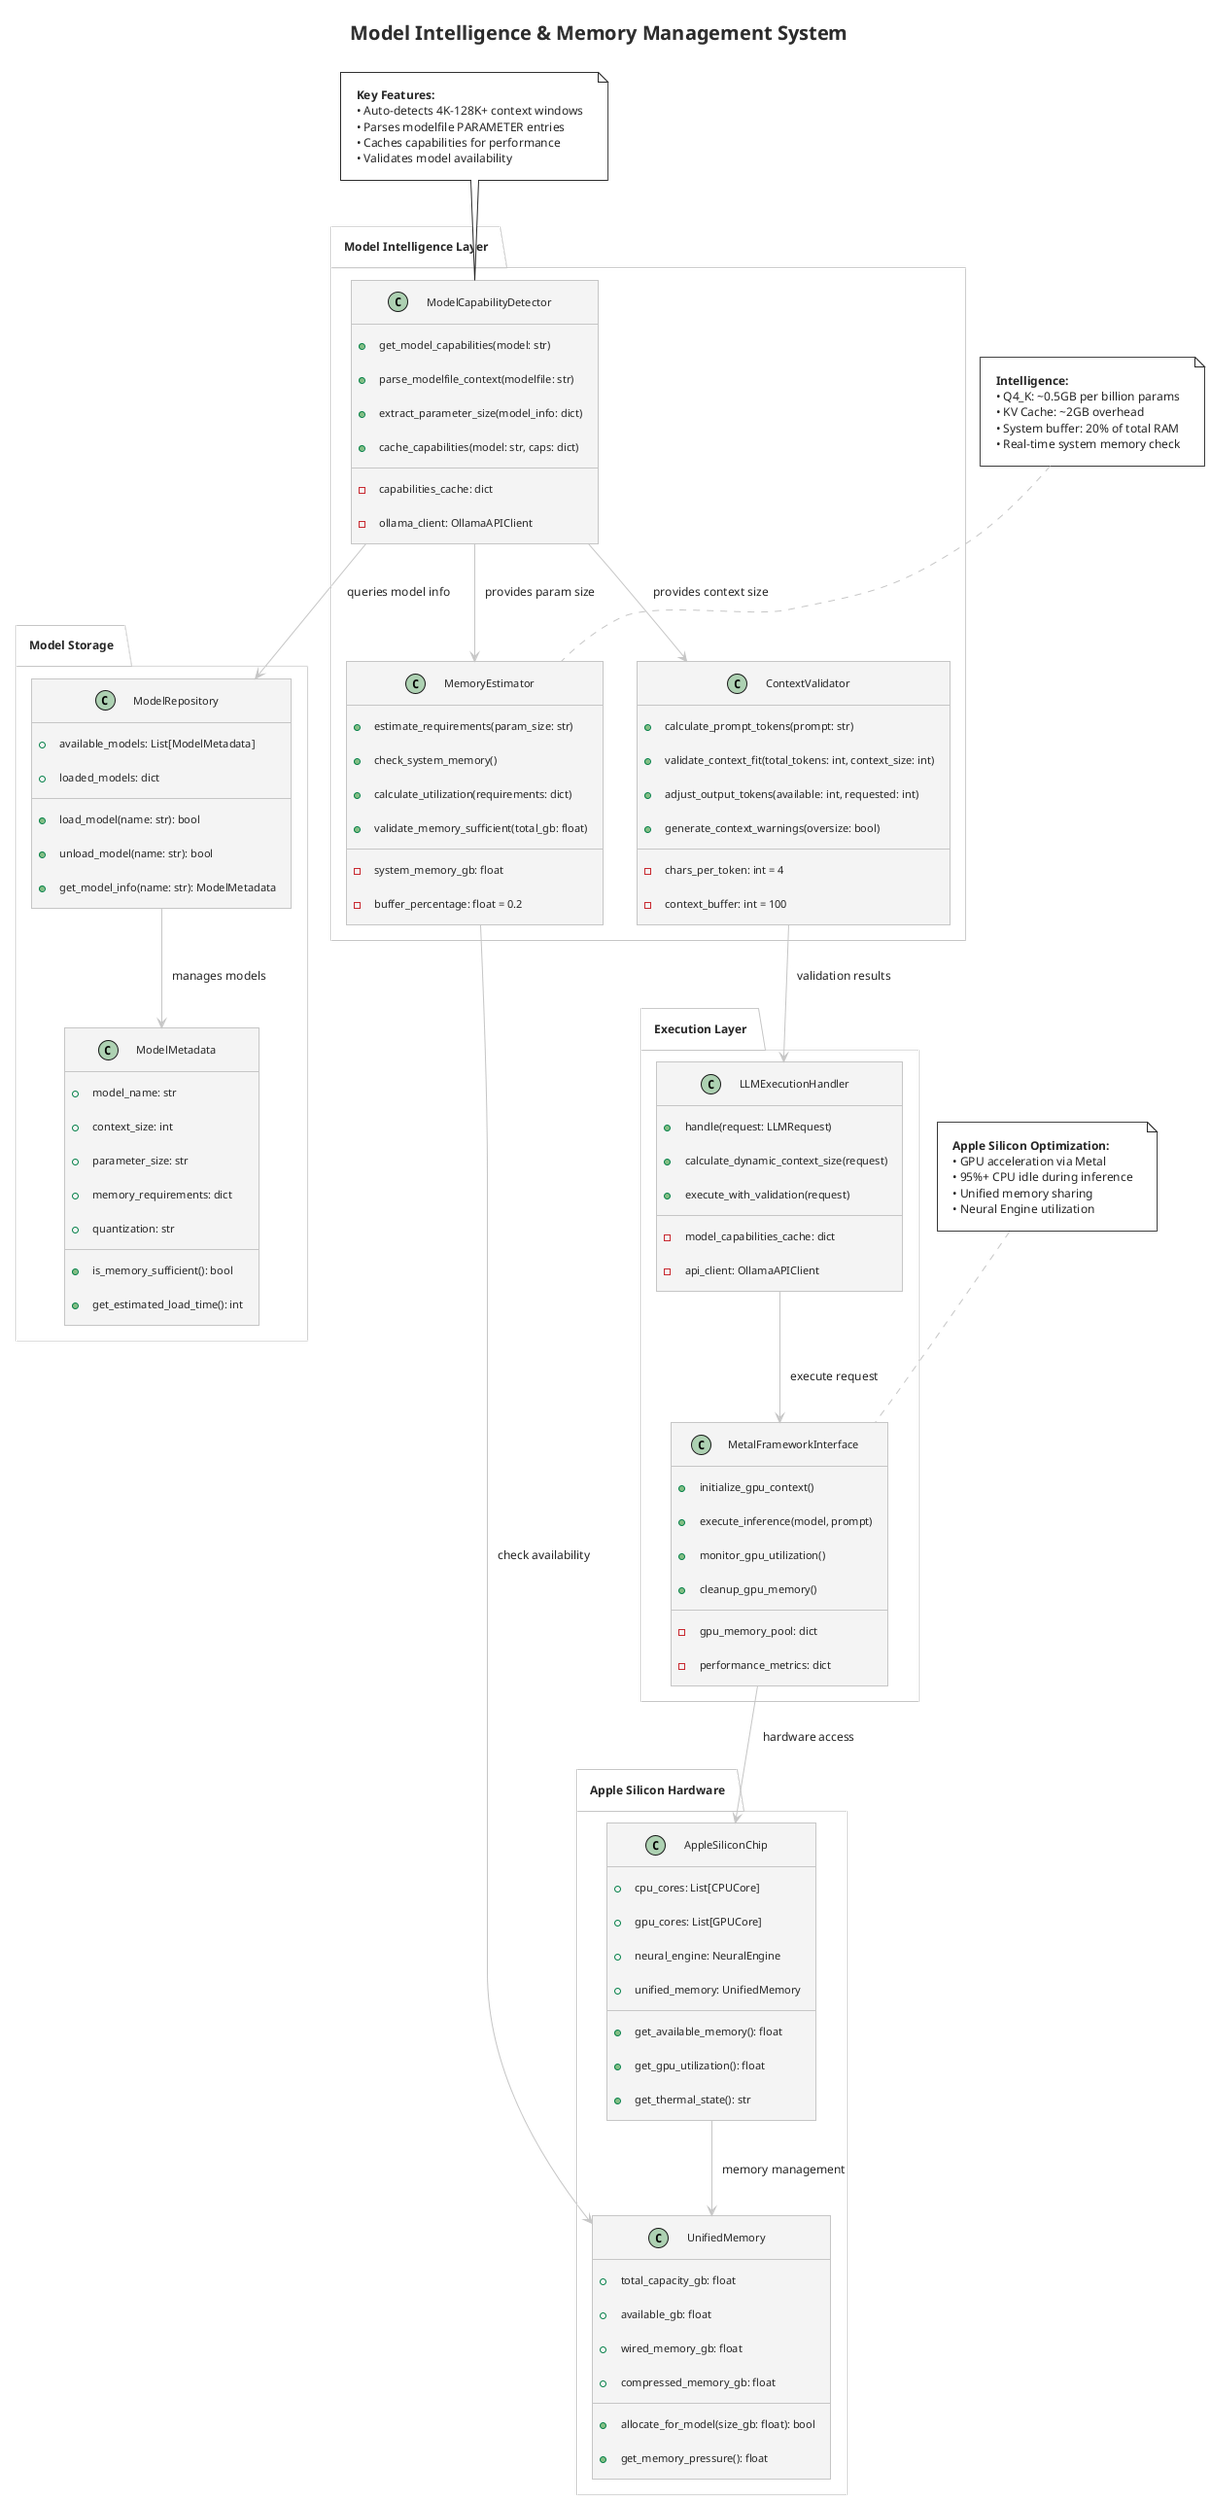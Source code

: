 @startuml model-intelligence-system
!theme carbon-gray
title Model Intelligence & Memory Management System

package "Model Intelligence Layer" {
  class ModelCapabilityDetector {
    +get_model_capabilities(model: str)
    +parse_modelfile_context(modelfile: str)
    +extract_parameter_size(model_info: dict)
    +cache_capabilities(model: str, caps: dict)
    --
    -capabilities_cache: dict
    -ollama_client: OllamaAPIClient
  }
  
  class MemoryEstimator {
    +estimate_requirements(param_size: str)
    +check_system_memory()
    +calculate_utilization(requirements: dict)
    +validate_memory_sufficient(total_gb: float)
    --
    -system_memory_gb: float
    -buffer_percentage: float = 0.2
  }
  
  class ContextValidator {
    +calculate_prompt_tokens(prompt: str)
    +validate_context_fit(total_tokens: int, context_size: int)
    +adjust_output_tokens(available: int, requested: int)
    +generate_context_warnings(oversize: bool)
    --
    -chars_per_token: int = 4
    -context_buffer: int = 100
  }
}

package "Execution Layer" {
  class LLMExecutionHandler {
    +handle(request: LLMRequest)
    +calculate_dynamic_context_size(request)
    +execute_with_validation(request)
    --
    -model_capabilities_cache: dict
    -api_client: OllamaAPIClient
  }
  
  class MetalFrameworkInterface {
    +initialize_gpu_context()
    +execute_inference(model, prompt)
    +monitor_gpu_utilization()
    +cleanup_gpu_memory()
    --
    -gpu_memory_pool: dict
    -performance_metrics: dict
  }
}

package "Apple Silicon Hardware" {
  class AppleSiliconChip {
    +cpu_cores: List[CPUCore]
    +gpu_cores: List[GPUCore] 
    +neural_engine: NeuralEngine
    +unified_memory: UnifiedMemory
    --
    +get_available_memory(): float
    +get_gpu_utilization(): float
    +get_thermal_state(): str
  }
  
  class UnifiedMemory {
    +total_capacity_gb: float
    +available_gb: float
    +wired_memory_gb: float
    +compressed_memory_gb: float
    --
    +allocate_for_model(size_gb: float): bool
    +get_memory_pressure(): float
  }
}

package "Model Storage" {
  class ModelMetadata {
    +model_name: str
    +context_size: int
    +parameter_size: str
    +memory_requirements: dict
    +quantization: str
    --
    +is_memory_sufficient(): bool
    +get_estimated_load_time(): int
  }
  
  class ModelRepository {
    +available_models: List[ModelMetadata]
    +loaded_models: dict
    --
    +load_model(name: str): bool
    +unload_model(name: str): bool
    +get_model_info(name: str): ModelMetadata
  }
}

' Relationships
ModelCapabilityDetector --> MemoryEstimator : "provides param size"
ModelCapabilityDetector --> ContextValidator : "provides context size"
ContextValidator --> LLMExecutionHandler : "validation results"
LLMExecutionHandler --> MetalFrameworkInterface : "execute request"
MetalFrameworkInterface --> AppleSiliconChip : "hardware access"
AppleSiliconChip --> UnifiedMemory : "memory management"
MemoryEstimator --> UnifiedMemory : "check availability"
ModelRepository --> ModelMetadata : "manages models"
ModelCapabilityDetector --> ModelRepository : "queries model info"

note top of ModelCapabilityDetector
  **Key Features:**
  • Auto-detects 4K-128K+ context windows
  • Parses modelfile PARAMETER entries
  • Caches capabilities for performance
  • Validates model availability
end note

note top of MemoryEstimator
  **Intelligence:**
  • Q4_K: ~0.5GB per billion params
  • KV Cache: ~2GB overhead
  • System buffer: 20% of total RAM
  • Real-time system memory check
end note

note top of MetalFrameworkInterface
  **Apple Silicon Optimization:**
  • GPU acceleration via Metal
  • 95%+ CPU idle during inference
  • Unified memory sharing
  • Neural Engine utilization
end note

@enduml